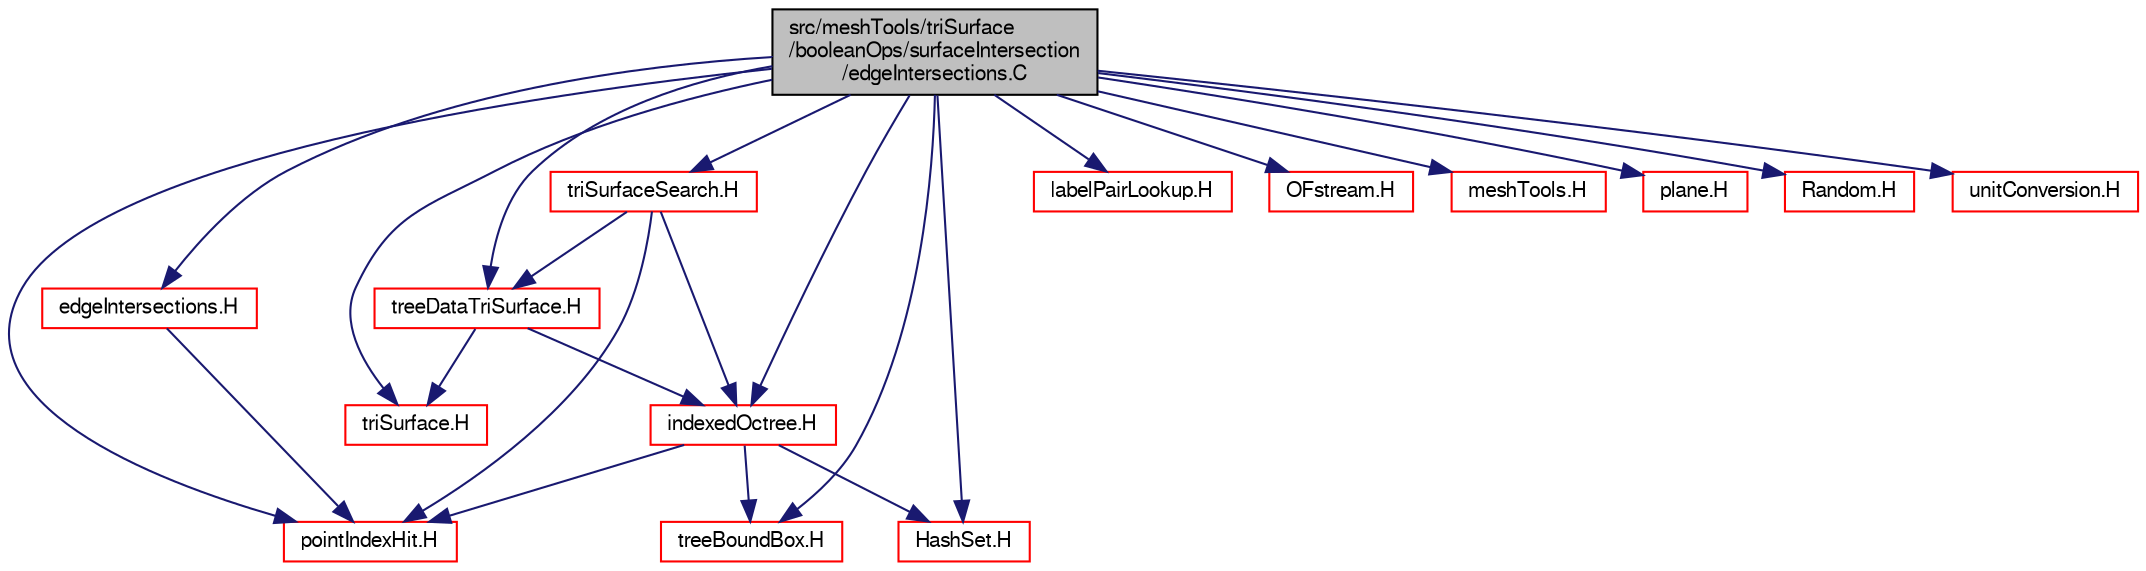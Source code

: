 digraph "src/meshTools/triSurface/booleanOps/surfaceIntersection/edgeIntersections.C"
{
  bgcolor="transparent";
  edge [fontname="FreeSans",fontsize="10",labelfontname="FreeSans",labelfontsize="10"];
  node [fontname="FreeSans",fontsize="10",shape=record];
  Node0 [label="src/meshTools/triSurface\l/booleanOps/surfaceIntersection\l/edgeIntersections.C",height=0.2,width=0.4,color="black", fillcolor="grey75", style="filled", fontcolor="black"];
  Node0 -> Node1 [color="midnightblue",fontsize="10",style="solid",fontname="FreeSans"];
  Node1 [label="edgeIntersections.H",height=0.2,width=0.4,color="red",URL="$a08195.html"];
  Node1 -> Node2 [color="midnightblue",fontsize="10",style="solid",fontname="FreeSans"];
  Node2 [label="pointIndexHit.H",height=0.2,width=0.4,color="red",URL="$a12041.html"];
  Node0 -> Node112 [color="midnightblue",fontsize="10",style="solid",fontname="FreeSans"];
  Node112 [label="triSurfaceSearch.H",height=0.2,width=0.4,color="red",URL="$a08243.html"];
  Node112 -> Node2 [color="midnightblue",fontsize="10",style="solid",fontname="FreeSans"];
  Node112 -> Node113 [color="midnightblue",fontsize="10",style="solid",fontname="FreeSans"];
  Node113 [label="indexedOctree.H",height=0.2,width=0.4,color="red",URL="$a08387.html"];
  Node113 -> Node114 [color="midnightblue",fontsize="10",style="solid",fontname="FreeSans"];
  Node114 [label="treeBoundBox.H",height=0.2,width=0.4,color="red",URL="$a12128.html"];
  Node113 -> Node2 [color="midnightblue",fontsize="10",style="solid",fontname="FreeSans"];
  Node113 -> Node156 [color="midnightblue",fontsize="10",style="solid",fontname="FreeSans"];
  Node156 [label="HashSet.H",height=0.2,width=0.4,color="red",URL="$a08471.html"];
  Node112 -> Node164 [color="midnightblue",fontsize="10",style="solid",fontname="FreeSans"];
  Node164 [label="treeDataTriSurface.H",height=0.2,width=0.4,color="red",URL="$a07577.html"];
  Node164 -> Node167 [color="midnightblue",fontsize="10",style="solid",fontname="FreeSans"];
  Node167 [label="triSurface.H",height=0.2,width=0.4,color="red",URL="$a17024.html"];
  Node164 -> Node113 [color="midnightblue",fontsize="10",style="solid",fontname="FreeSans"];
  Node0 -> Node185 [color="midnightblue",fontsize="10",style="solid",fontname="FreeSans"];
  Node185 [label="labelPairLookup.H",height=0.2,width=0.4,color="red",URL="$a16937.html"];
  Node0 -> Node186 [color="midnightblue",fontsize="10",style="solid",fontname="FreeSans"];
  Node186 [label="OFstream.H",height=0.2,width=0.4,color="red",URL="$a09065.html"];
  Node0 -> Node156 [color="midnightblue",fontsize="10",style="solid",fontname="FreeSans"];
  Node0 -> Node167 [color="midnightblue",fontsize="10",style="solid",fontname="FreeSans"];
  Node0 -> Node2 [color="midnightblue",fontsize="10",style="solid",fontname="FreeSans"];
  Node0 -> Node164 [color="midnightblue",fontsize="10",style="solid",fontname="FreeSans"];
  Node0 -> Node113 [color="midnightblue",fontsize="10",style="solid",fontname="FreeSans"];
  Node0 -> Node188 [color="midnightblue",fontsize="10",style="solid",fontname="FreeSans"];
  Node188 [label="meshTools.H",height=0.2,width=0.4,color="red",URL="$a07670.html"];
  Node0 -> Node194 [color="midnightblue",fontsize="10",style="solid",fontname="FreeSans"];
  Node194 [label="plane.H",height=0.2,width=0.4,color="red",URL="$a12056.html"];
  Node0 -> Node155 [color="midnightblue",fontsize="10",style="solid",fontname="FreeSans"];
  Node155 [label="Random.H",height=0.2,width=0.4,color="red",URL="$a12464.html"];
  Node0 -> Node205 [color="midnightblue",fontsize="10",style="solid",fontname="FreeSans"];
  Node205 [label="unitConversion.H",height=0.2,width=0.4,color="red",URL="$a10280.html",tooltip="Unit conversion functions. "];
  Node0 -> Node114 [color="midnightblue",fontsize="10",style="solid",fontname="FreeSans"];
}
